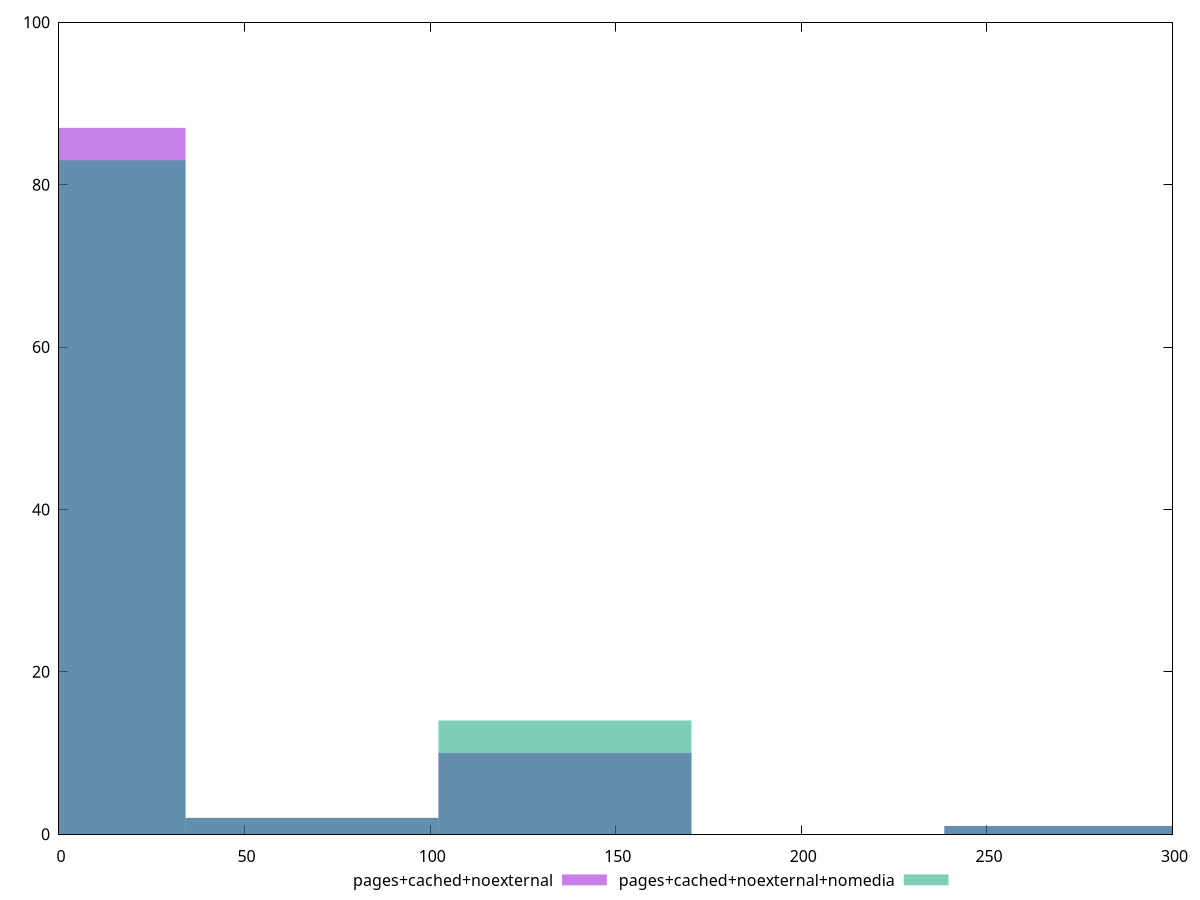 reset

$pagesCachedNoexternal <<EOF
0 87
136.31025761787313 10
272.62051523574627 1
68.15512880893657 2
EOF

$pagesCachedNoexternalNomedia <<EOF
0 83
136.31025761787313 14
272.62051523574627 1
68.15512880893657 2
EOF

set key outside below
set boxwidth 68.15512880893657
set xrange [0:300]
set yrange [0:100]
set trange [0:100]
set style fill transparent solid 0.5 noborder
set terminal svg size 640, 500 enhanced background rgb 'white'
set output "reprap/unminified-javascript/comparison/histogram/2_vs_3.svg"

plot $pagesCachedNoexternal title "pages+cached+noexternal" with boxes, \
     $pagesCachedNoexternalNomedia title "pages+cached+noexternal+nomedia" with boxes

reset
